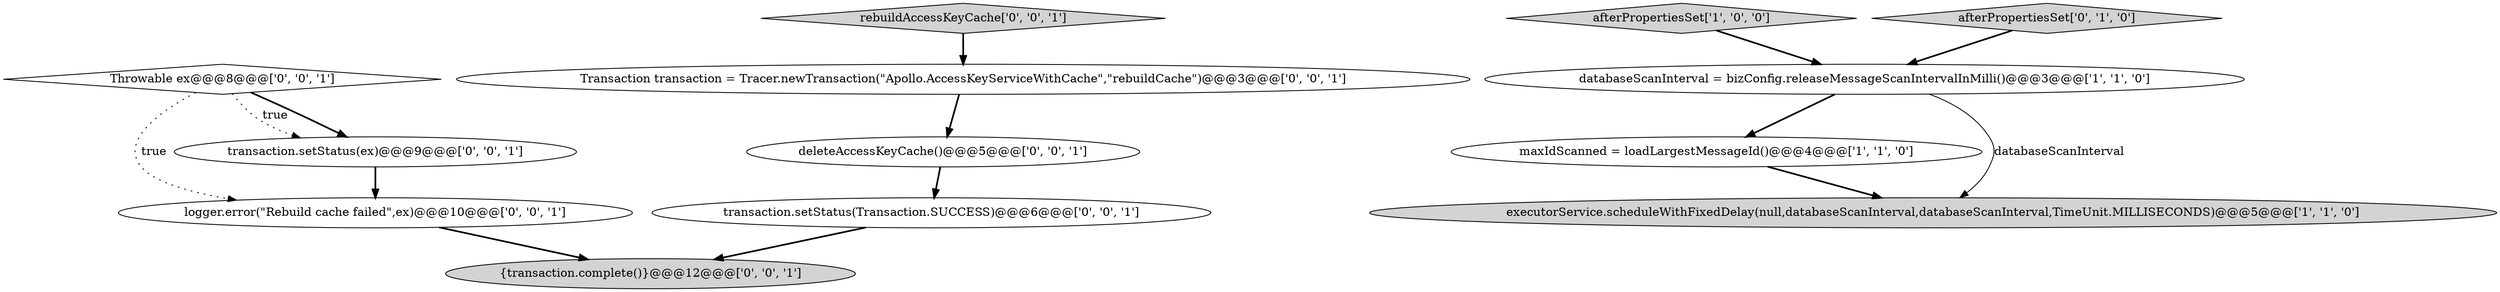 digraph {
7 [style = filled, label = "Throwable ex@@@8@@@['0', '0', '1']", fillcolor = white, shape = diamond image = "AAA0AAABBB3BBB"];
0 [style = filled, label = "databaseScanInterval = bizConfig.releaseMessageScanIntervalInMilli()@@@3@@@['1', '1', '0']", fillcolor = white, shape = ellipse image = "AAA0AAABBB1BBB"];
3 [style = filled, label = "maxIdScanned = loadLargestMessageId()@@@4@@@['1', '1', '0']", fillcolor = white, shape = ellipse image = "AAA0AAABBB1BBB"];
11 [style = filled, label = "logger.error(\"Rebuild cache failed\",ex)@@@10@@@['0', '0', '1']", fillcolor = white, shape = ellipse image = "AAA0AAABBB3BBB"];
1 [style = filled, label = "afterPropertiesSet['1', '0', '0']", fillcolor = lightgray, shape = diamond image = "AAA0AAABBB1BBB"];
4 [style = filled, label = "afterPropertiesSet['0', '1', '0']", fillcolor = lightgray, shape = diamond image = "AAA0AAABBB2BBB"];
9 [style = filled, label = "transaction.setStatus(Transaction.SUCCESS)@@@6@@@['0', '0', '1']", fillcolor = white, shape = ellipse image = "AAA0AAABBB3BBB"];
5 [style = filled, label = "Transaction transaction = Tracer.newTransaction(\"Apollo.AccessKeyServiceWithCache\",\"rebuildCache\")@@@3@@@['0', '0', '1']", fillcolor = white, shape = ellipse image = "AAA0AAABBB3BBB"];
10 [style = filled, label = "{transaction.complete()}@@@12@@@['0', '0', '1']", fillcolor = lightgray, shape = ellipse image = "AAA0AAABBB3BBB"];
12 [style = filled, label = "transaction.setStatus(ex)@@@9@@@['0', '0', '1']", fillcolor = white, shape = ellipse image = "AAA0AAABBB3BBB"];
2 [style = filled, label = "executorService.scheduleWithFixedDelay(null,databaseScanInterval,databaseScanInterval,TimeUnit.MILLISECONDS)@@@5@@@['1', '1', '0']", fillcolor = lightgray, shape = ellipse image = "AAA0AAABBB1BBB"];
6 [style = filled, label = "rebuildAccessKeyCache['0', '0', '1']", fillcolor = lightgray, shape = diamond image = "AAA0AAABBB3BBB"];
8 [style = filled, label = "deleteAccessKeyCache()@@@5@@@['0', '0', '1']", fillcolor = white, shape = ellipse image = "AAA0AAABBB3BBB"];
7->12 [style = dotted, label="true"];
12->11 [style = bold, label=""];
11->10 [style = bold, label=""];
7->12 [style = bold, label=""];
7->11 [style = dotted, label="true"];
5->8 [style = bold, label=""];
0->3 [style = bold, label=""];
8->9 [style = bold, label=""];
0->2 [style = solid, label="databaseScanInterval"];
3->2 [style = bold, label=""];
4->0 [style = bold, label=""];
6->5 [style = bold, label=""];
9->10 [style = bold, label=""];
1->0 [style = bold, label=""];
}
